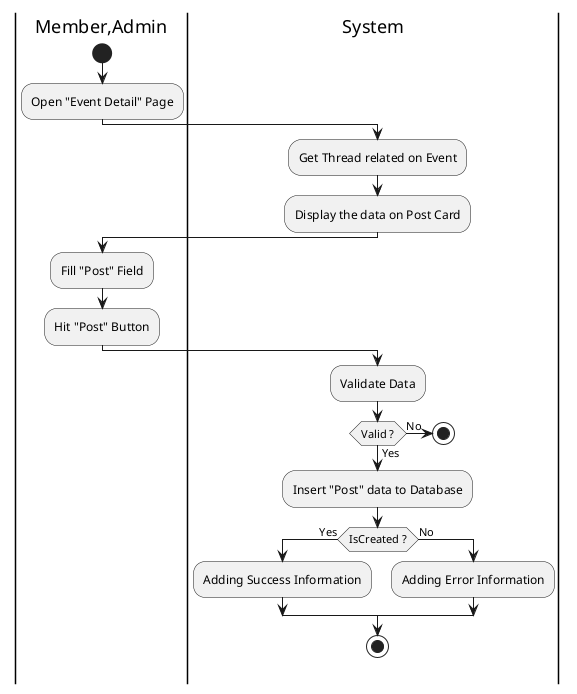 @startuml PostConversation

skinparam ConditionEndStyle hline
skinparam Monochrome true
skinparam Shadowing false

|Member,Admin|
start
:Open "Event Detail" Page;

|System|
:Get Thread related on Event;
:Display the data on Post Card;

|Member,Admin|
:Fill "Post" Field;
:Hit "Post" Button;

|System|
:Validate Data;
if (Valid ?) then (Yes)
    :Insert "Post" data to Database;
    if (IsCreated ?) then (Yes)
        :Adding Success Information;
    else (No)
        :Adding Error Information;
    endif
    stop
else (No)
    stop
endif
@enduml